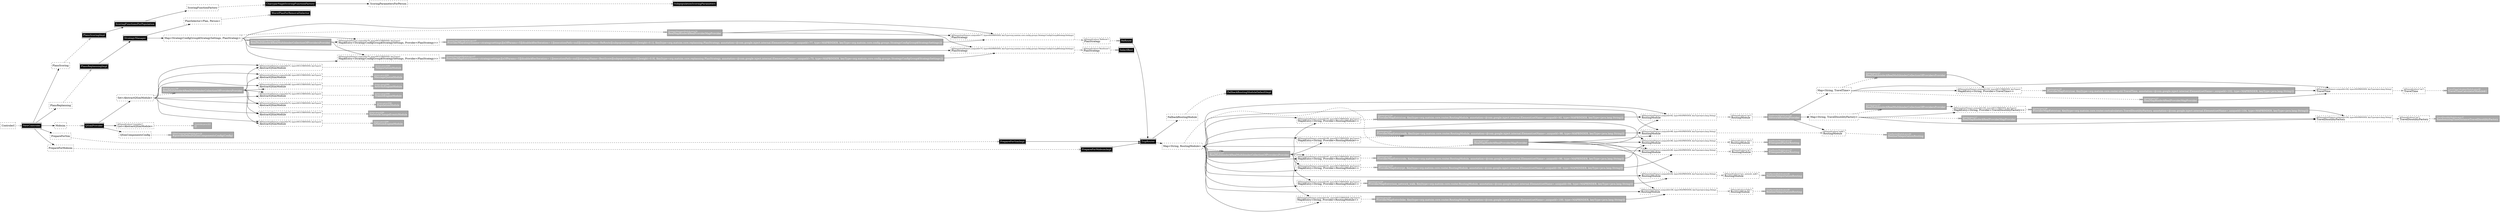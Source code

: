 digraph injector {
graph [rankdir=LR];
x53 [margin="0.02,0", shape=box, style=solid, label=<<table cellspacing="0" cellpadding="5" cellborder="0" border="0"><tr><td align="left" port="header" bgcolor="#aaaaaa"><font color="#ffffff" point-size="10">Arrays.java:4390<br align="left"/></font><font color="#ffffff">QNetsimEngineModule<br align="left"/></font></td></tr></table>>]
x89 [margin="0.02,0", shape=box, style=dashed, label=<<table cellspacing="0" cellpadding="5" cellborder="0" border="0"><tr><td align="left" port="header" bgcolor="#ffffff"><font color="#000000" point-size="10">@Element(setName=,uniqueId=104, type=MAPBINDER, keyType=java.lang.String)<br align="left"/></font><font color="#000000">TravelDisutilityFactory<br align="left"/></font></td></tr></table>>]
x41 [margin="0.02,0", shape=box, style=dashed, label=<<table cellspacing="0" cellpadding="5" cellborder="0" border="0"><tr><td align="left" port="header" bgcolor="#ffffff"><font color="#000000">PrepareForSim<br align="left"/></font></td></tr></table>>]
x63 [margin="0.02,0", shape=box, style=dashed, label=<<table cellspacing="0" cellpadding="5" cellborder="0" border="0"><tr><td align="left" port="header" bgcolor="#ffffff"><font color="#000000">PrepareForMobsim<br align="left"/></font></td></tr></table>>]
x11 [margin="0.02,0", shape=box, style=dashed, label=<<table cellspacing="0" cellpadding="5" cellborder="0" border="0"><tr><td align="left" port="header" bgcolor="#ffffff"><font color="#000000" point-size="10">@Element(setName=,uniqueId=100, type=MAPBINDER, keyType=java.lang.String)<br align="left"/></font><font color="#000000">RoutingModule<br align="left"/></font></td></tr></table>>]
x79 [margin="0.02,0", shape=box, style=solid, label=<<table cellspacing="0" cellpadding="5" cellborder="0" border="0"><tr><td align="left" port="header" bgcolor="#000000"><font color="#ffffff">SelectBest<br align="left"/></font></td></tr></table>>]
x56 [margin="0.02,0", shape=box, style=dashed, label=<<table cellspacing="0" cellpadding="5" cellborder="0" border="0"><tr><td align="left" port="header" bgcolor="#ffffff"><font color="#000000" point-size="10">@Element(setName=,uniqueId=68, type=MULTIBINDER, keyType=)<br align="left"/></font><font color="#000000">AbstractQSimModule<br align="left"/></font></td></tr></table>>]
x37 [margin="0.02,0", shape=box, style=solid, label=<<table cellspacing="0" cellpadding="5" cellborder="0" border="0"><tr><td align="left" port="header" bgcolor="#aaaaaa"><font color="#ffffff" point-size="10">TripRouterModule.java:60<br align="left"/></font><font color="#ffffff">BeelineTeleportationRouting<br align="left"/></font></td></tr></table>>]
x75 [margin="0.02,0", shape=box, style=dashed, label=<<table cellspacing="0" cellpadding="5" cellborder="0" border="0"><tr><td align="left" port="header" bgcolor="#ffffff"><font color="#000000">ScoringFunctionFactory<br align="left"/></font></td></tr></table>>]
x14 [margin="0.02,0", shape=box, style=solid, label=<<table cellspacing="0" cellpadding="5" cellborder="0" border="0"><tr><td align="left" port="header" bgcolor="#aaaaaa"><font color="#ffffff" point-size="10">Injector.java:129<br align="left"/></font><font color="#ffffff">ProviderMapEntry(non_network_walk, Key[type=org.matsim.core.router.RoutingModule, annotation=@com.google.inject.internal.Element(setName=,uniqueId=94, type=MAPBINDER, keyType=java.lang.String)])<br align="left"/></font></td></tr></table>>]
x84 [margin="0.02,0", shape=box, style=solid, label=<<table cellspacing="0" cellpadding="5" cellborder="0" border="0"><tr><td align="left" port="header" bgcolor="#aaaaaa"><font color="#ffffff" point-size="10">StrategyManagerModule.java:54<br align="left"/></font><font color="#ffffff">RealMultibinder$RealMultibinderCollectionOfProvidersProvider<br align="left"/></font></td></tr></table>>]
x104 [margin="0.02,0", shape=box, style=solid, label=<<table cellspacing="0" cellpadding="5" cellborder="0" border="0"><tr><td align="left" port="header" bgcolor="#aaaaaa"><font color="#ffffff" point-size="10">StrategyManagerModule.java:87<br align="left"/></font><font color="#ffffff">ProviderMapEntry([name=strategysettings][nOfParams=5][disableAfterIteration=-1][executionPath=null][strategyName=ReRoute][subpopulation=null][weight=0.1], Key[type=org.matsim.core.replanning.PlanStrategy, annotation=@com.google.inject.internal.Element(setName=,uniqueId=77, type=MAPBINDER, keyType=org.matsim.core.config.groups.StrategyConfigGroup$StrategySettings)])<br align="left"/></font></td></tr></table>>]
x55 [margin="0.02,0", shape=box, style=solid, label=<<table cellspacing="0" cellpadding="5" cellborder="0" border="0"><tr><td align="left" port="header" bgcolor="#aaaaaa"><font color="#ffffff" point-size="10">Arrays.java:4390<br align="left"/></font><font color="#ffffff">ActivityEngineModule<br align="left"/></font></td></tr></table>>]
x99 [margin="0.02,0", shape=box, style=dashed, label=<<table cellspacing="0" cellpadding="5" cellborder="0" border="0"><tr><td align="left" port="header" bgcolor="#ffffff"><font color="#000000" point-size="10">@Element(setName=,uniqueId=105, type=MULTIBINDER, keyType=)<br align="left"/></font><font color="#000000">Map$Entry&lt;String, Provider&lt;TravelDisutilityFactory&gt;&gt;<br align="left"/></font></td></tr></table>>]
x27 [margin="0.02,0", shape=box, style=dashed, label=<<table cellspacing="0" cellpadding="5" cellborder="0" border="0"><tr><td align="left" port="header" bgcolor="#ffffff"><font color="#000000" point-size="10">@Element(setName=,uniqueId=99, type=MULTIBINDER, keyType=)<br align="left"/></font><font color="#000000">Map$Entry&lt;String, Provider&lt;RoutingModule&gt;&gt;<br align="left"/></font></td></tr></table>>]
x42 [margin="0.02,0", shape=box, style=dashed, label=<<table cellspacing="0" cellpadding="5" cellborder="0" border="0"><tr><td align="left" port="header" bgcolor="#ffffff"><font color="#000000" point-size="10">@Named(value="non_network_walk")<br align="left"/></font><font color="#000000">RoutingModule<br align="left"/></font></td></tr></table>>]
x46 [margin="0.02,0", shape=box, style=dashed, label=<<table cellspacing="0" cellpadding="5" cellborder="0" border="0"><tr><td align="left" port="header" bgcolor="#ffffff"><font color="#000000" point-size="10">@Element(setName=,uniqueId=94, type=MAPBINDER, keyType=java.lang.String)<br align="left"/></font><font color="#000000">RoutingModule<br align="left"/></font></td></tr></table>>]
x23 [margin="0.02,0", shape=box, style=dashed, label=<<table cellspacing="0" cellpadding="5" cellborder="0" border="0"><tr><td align="left" port="header" bgcolor="#ffffff"><font color="#000000" point-size="10">@Named(value="car")<br align="left"/></font><font color="#000000">TravelTime<br align="left"/></font></td></tr></table>>]
x34 [margin="0.02,0", shape=box, style=dashed, label=<<table cellspacing="0" cellpadding="5" cellborder="0" border="0"><tr><td align="left" port="header" bgcolor="#ffffff"><font color="#000000">PlansScoring<br align="left"/></font></td></tr></table>>]
x95 [margin="0.02,0", shape=box, style=solid, label=<<table cellspacing="0" cellpadding="5" cellborder="0" border="0"><tr><td align="left" port="header" bgcolor="#aaaaaa"><font color="#ffffff" point-size="10">Controler.java:223<br align="left"/></font><font color="#ffffff">[]<br align="left"/></font></td></tr></table>>]
x58 [margin="0.02,0", shape=box, style=solid, label=<<table cellspacing="0" cellpadding="5" cellborder="0" border="0"><tr><td align="left" port="header" bgcolor="#000000"><font color="#ffffff">PlansScoringImpl<br align="left"/></font></td></tr></table>>]
x91 [margin="0.02,0", shape=box, style=solid, label=<<table cellspacing="0" cellpadding="5" cellborder="0" border="0"><tr><td align="left" port="header" bgcolor="#aaaaaa"><font color="#ffffff" point-size="10">TravelDisutilityModule.java:37<br align="left"/></font><font color="#ffffff">RandomizingTimeDistanceTravelDisutilityFactory<br align="left"/></font></td></tr></table>>]
x93 [margin="0.02,0", shape=box, style=solid, label=<<table cellspacing="0" cellpadding="5" cellborder="0" border="0"><tr><td align="left" port="header" bgcolor="#000000"><font color="#ffffff">QSimProvider<br align="left"/></font></td></tr></table>>]
x5 [margin="0.02,0", shape=box, style=dashed, label=<<table cellspacing="0" cellpadding="5" cellborder="0" border="0"><tr><td align="left" port="header" bgcolor="#ffffff"><font color="#000000">FallbackRoutingModule<br align="left"/></font></td></tr></table>>]
x60 [margin="0.02,0", shape=box, style=solid, label=<<table cellspacing="0" cellpadding="5" cellborder="0" border="0"><tr><td align="left" port="header" bgcolor="#aaaaaa"><font color="#ffffff" point-size="10">Modules.java:196<br align="left"/></font><font color="#ffffff">RealMultibinder$RealMultibinderCollectionOfProvidersProvider<br align="left"/></font></td></tr></table>>]
x54 [margin="0.02,0", shape=box, style=dashed, label=<<table cellspacing="0" cellpadding="5" cellborder="0" border="0"><tr><td align="left" port="header" bgcolor="#ffffff"><font color="#000000" point-size="10">@Element(setName=,uniqueId=69, type=MULTIBINDER, keyType=)<br align="left"/></font><font color="#000000">AbstractQSimModule<br align="left"/></font></td></tr></table>>]
x69 [margin="0.02,0", shape=box, style=solid, label=<<table cellspacing="0" cellpadding="5" cellborder="0" border="0"><tr><td align="left" port="header" bgcolor="#000000"><font color="#ffffff">TripRouter<br align="left"/></font></td></tr></table>>]
x17 [margin="0.02,0", shape=box, style=dashed, label=<<table cellspacing="0" cellpadding="5" cellborder="0" border="0"><tr><td align="left" port="header" bgcolor="#ffffff"><font color="#000000" point-size="10">@Element(setName=,uniqueId=91, type=MULTIBINDER, keyType=)<br align="left"/></font><font color="#000000">Map$Entry&lt;String, Provider&lt;RoutingModule&gt;&gt;<br align="left"/></font></td></tr></table>>]
x92 [margin="0.02,0", shape=box, style=dashed, label=<<table cellspacing="0" cellpadding="5" cellborder="0" border="0"><tr><td align="left" port="header" bgcolor="#ffffff"><font color="#000000">Mobsim<br align="left"/></font></td></tr></table>>]
x70 [margin="0.02,0", shape=box, style=dashed, label=<<table cellspacing="0" cellpadding="5" cellborder="0" border="0"><tr><td align="left" port="header" bgcolor="#ffffff"><font color="#000000" point-size="10">@Element(setName=,uniqueId=74, type=MULTIBINDER, keyType=)<br align="left"/></font><font color="#000000">AbstractQSimModule<br align="left"/></font></td></tr></table>>]
x57 [margin="0.02,0", shape=box, style=solid, label=<<table cellspacing="0" cellpadding="5" cellborder="0" border="0"><tr><td align="left" port="header" bgcolor="#aaaaaa"><font color="#ffffff" point-size="10">Arrays.java:4390<br align="left"/></font><font color="#ffffff">MessageQueueModule<br align="left"/></font></td></tr></table>>]
x26 [margin="0.02,0", shape=box, style=solid, label=<<table cellspacing="0" cellpadding="5" cellborder="0" border="0"><tr><td align="left" port="header" bgcolor="#aaaaaa"><font color="#ffffff" point-size="10">TripRouterModule.java:57<br align="left"/></font><font color="#ffffff">FreespeedFactorRouting<br align="left"/></font></td></tr></table>>]
x44 [margin="0.02,0", shape=box, style=dashed, label=<<table cellspacing="0" cellpadding="5" cellborder="0" border="0"><tr><td align="left" port="header" bgcolor="#ffffff"><font color="#000000">Map&lt;String, TravelDisutilityFactory&gt;<br align="left"/></font></td></tr></table>>]
x59 [margin="0.02,0", shape=box, style=solid, label=<<table cellspacing="0" cellpadding="5" cellborder="0" border="0"><tr><td align="left" port="header" bgcolor="#000000"><font color="#ffffff">PrepareForSimImpl<br align="left"/></font></td></tr></table>>]
x1 [margin="0.02,0", shape=box, style=solid, label=<<table cellspacing="0" cellpadding="5" cellborder="0" border="0"><tr><td align="left" port="header" bgcolor="#aaaaaa"><font color="#ffffff" point-size="10">TripRouterModule.java:57<br align="left"/></font><font color="#ffffff">FreespeedFactorRouting<br align="left"/></font></td></tr></table>>]
x90 [margin="0.02,0", shape=box, style=dashed, label=<<table cellspacing="0" cellpadding="5" cellborder="0" border="0"><tr><td align="left" port="header" bgcolor="#ffffff"><font color="#000000" point-size="10">@Named(value="car")<br align="left"/></font><font color="#000000">TravelDisutilityFactory<br align="left"/></font></td></tr></table>>]
x67 [margin="0.02,0", shape=box, style=dashed, label=<<table cellspacing="0" cellpadding="5" cellborder="0" border="0"><tr><td align="left" port="header" bgcolor="#ffffff"><font color="#000000" point-size="10">@Element(setName=,uniqueId=103, type=MULTIBINDER, keyType=)<br align="left"/></font><font color="#000000">Map$Entry&lt;String, Provider&lt;TravelTime&gt;&gt;<br align="left"/></font></td></tr></table>>]
x80 [margin="0.02,0", shape=box, style=solid, label=<<table cellspacing="0" cellpadding="5" cellborder="0" border="0"><tr><td align="left" port="header" bgcolor="#000000"><font color="#ffffff">StrategyManager<br align="left"/></font></td></tr></table>>]
x94 [margin="0.02,0", shape=box, style=dashed, label=<<table cellspacing="0" cellpadding="5" cellborder="0" border="0"><tr><td align="left" port="header" bgcolor="#ffffff"><font color="#000000" point-size="10">@Named(value="overrides")<br align="left"/></font><font color="#000000">List&lt;AbstractQSimModule&gt;<br align="left"/></font></td></tr></table>>]
x8 [margin="0.02,0", shape=box, style=solid, label=<<table cellspacing="0" cellpadding="5" cellborder="0" border="0"><tr><td align="left" port="header" bgcolor="#aaaaaa"><font color="#ffffff" point-size="10">TripRouterModule.java:60<br align="left"/></font><font color="#ffffff">BeelineTeleportationRouting<br align="left"/></font></td></tr></table>>]
x20 [margin="0.02,0", shape=box, style=solid, label=<<table cellspacing="0" cellpadding="5" cellborder="0" border="0"><tr><td align="left" port="header" bgcolor="#000000"><font color="#ffffff">ReRoute<br align="left"/></font></td></tr></table>>]
x32 [margin="0.02,0", shape=box, style=solid, label=<<table cellspacing="0" cellpadding="5" cellborder="0" border="0"><tr><td align="left" port="header" bgcolor="#aaaaaa"><font color="#ffffff" point-size="10">Injector.java:127<br align="left"/></font><font color="#ffffff">RealMultibinder$RealMultibinderCollectionOfProvidersProvider<br align="left"/></font></td></tr></table>>]
x98 [margin="0.02,0", shape=box, style=solid, label=<<table cellspacing="0" cellpadding="5" cellborder="0" border="0"><tr><td align="left" port="header" bgcolor="#aaaaaa"><font color="#ffffff" point-size="10">StrategyManagerModule.java:87<br align="left"/></font><font color="#ffffff">ProviderMapEntry([name=strategysettings][nOfParams=5][disableAfterIteration=-1][executionPath=null][strategyName=BestScore][subpopulation=null][weight=0.9], Key[type=org.matsim.core.replanning.PlanStrategy, annotation=@com.google.inject.internal.Element(setName=,uniqueId=75, type=MAPBINDER, keyType=org.matsim.core.config.groups.StrategyConfigGroup$StrategySettings)])<br align="left"/></font></td></tr></table>>]
x48 [margin="0.02,0", shape=box, style=dashed, label=<<table cellspacing="0" cellpadding="5" cellborder="0" border="0"><tr><td align="left" port="header" bgcolor="#ffffff"><font color="#000000">Map&lt;String, TravelTime&gt;<br align="left"/></font></td></tr></table>>]
x68 [margin="0.02,0", shape=box, style=solid, label=<<table cellspacing="0" cellpadding="5" cellborder="0" border="0"><tr><td align="left" port="header" bgcolor="#aaaaaa"><font color="#ffffff" point-size="10">Injector.java:129<br align="left"/></font><font color="#ffffff">ProviderMapEntry(car, Key[type=org.matsim.core.router.util.TravelTime, annotation=@com.google.inject.internal.Element(setName=,uniqueId=102, type=MAPBINDER, keyType=java.lang.String)])<br align="left"/></font></td></tr></table>>]
x29 [margin="0.02,0", shape=box, style=dashed, label=<<table cellspacing="0" cellpadding="5" cellborder="0" border="0"><tr><td align="left" port="header" bgcolor="#ffffff"><font color="#000000" point-size="10">@Element(setName=,uniqueId=97, type=MULTIBINDER, keyType=)<br align="left"/></font><font color="#000000">Map$Entry&lt;String, Provider&lt;RoutingModule&gt;&gt;<br align="left"/></font></td></tr></table>>]
x76 [margin="0.02,0", shape=box, style=solid, label=<<table cellspacing="0" cellpadding="5" cellborder="0" border="0"><tr><td align="left" port="header" bgcolor="#aaaaaa"><font color="#ffffff" point-size="10">Injector.java:127<br align="left"/></font><font color="#ffffff">RealMultibinder$RealMultibinderCollectionOfProvidersProvider<br align="left"/></font></td></tr></table>>]
x85 [margin="0.02,0", shape=box, style=solid, label=<<table cellspacing="0" cellpadding="5" cellborder="0" border="0"><tr><td align="left" port="header" bgcolor="#000000"><font color="#ffffff">ScoringFunctionsForPopulation<br align="left"/></font></td></tr></table>>]
x97 [margin="0.02,0", shape=box, style=dashed, label=<<table cellspacing="0" cellpadding="5" cellborder="0" border="0"><tr><td align="left" port="header" bgcolor="#ffffff"><font color="#000000" point-size="10">@Element(setName=,uniqueId=76, type=MULTIBINDER, keyType=)<br align="left"/></font><font color="#000000">Map$Entry&lt;StrategyConfigGroup$StrategySettings, Provider&lt;PlanStrategy&gt;&gt;<br align="left"/></font></td></tr></table>>]
x30 [margin="0.02,0", shape=box, style=solid, label=<<table cellspacing="0" cellpadding="5" cellborder="0" border="0"><tr><td align="left" port="header" bgcolor="#aaaaaa"><font color="#ffffff" point-size="10">Injector.java:129<br align="left"/></font><font color="#ffffff">ProviderMapEntry(ride, Key[type=org.matsim.core.router.RoutingModule, annotation=@com.google.inject.internal.Element(setName=,uniqueId=96, type=MAPBINDER, keyType=java.lang.String)])<br align="left"/></font></td></tr></table>>]
x0 [margin="0.02,0", shape=box, style=dashed, label=<<table cellspacing="0" cellpadding="5" cellborder="0" border="0"><tr><td align="left" port="header" bgcolor="#ffffff"><font color="#000000" point-size="10">@Named(value="pt")<br align="left"/></font><font color="#000000">RoutingModule<br align="left"/></font></td></tr></table>>]
x12 [margin="0.02,0", shape=box, style=solid, label=<<table cellspacing="0" cellpadding="5" cellborder="0" border="0"><tr><td align="left" port="header" bgcolor="#000000"><font color="#ffffff">FallbackRoutingModuleDefaultImpl<br align="left"/></font></td></tr></table>>]
x77 [margin="0.02,0", shape=box, style=solid, label=<<table cellspacing="0" cellpadding="5" cellborder="0" border="0"><tr><td align="left" port="header" bgcolor="#000000"><font color="#ffffff">PrepareForMobsimImpl<br align="left"/></font></td></tr></table>>]
x49 [margin="0.02,0", shape=box, style=dashed, label=<<table cellspacing="0" cellpadding="5" cellborder="0" border="0"><tr><td align="left" port="header" bgcolor="#ffffff"><font color="#000000">Map&lt;StrategyConfigGroup$StrategySettings, PlanStrategy&gt;<br align="left"/></font></td></tr></table>>]
x102 [margin="0.02,0", shape=box, style=solid, label=<<table cellspacing="0" cellpadding="5" cellborder="0" border="0"><tr><td align="left" port="header" bgcolor="#aaaaaa"><font color="#ffffff" point-size="10">StrategyManagerModule.java:54<br align="left"/></font><font color="#ffffff">RealMapBinder$RealProviderMapProvider<br align="left"/></font></td></tr></table>>]
x61 [margin="0.02,0", shape=box, style=dashed, label=<<table cellspacing="0" cellpadding="5" cellborder="0" border="0"><tr><td align="left" port="header" bgcolor="#ffffff"><font color="#000000" point-size="10">@Element(setName=,uniqueId=72, type=MULTIBINDER, keyType=)<br align="left"/></font><font color="#000000">AbstractQSimModule<br align="left"/></font></td></tr></table>>]
x82 [margin="0.02,0", shape=box, style=dashed, label=<<table cellspacing="0" cellpadding="5" cellborder="0" border="0"><tr><td align="left" port="header" bgcolor="#ffffff"><font color="#000000">PlanSelector&lt;Plan, Person&gt;<br align="left"/></font></td></tr></table>>]
x66 [margin="0.02,0", shape=box, style=dashed, label=<<table cellspacing="0" cellpadding="5" cellborder="0" border="0"><tr><td align="left" port="header" bgcolor="#ffffff"><font color="#000000" point-size="10">@Element(setName=,uniqueId=77, type=MAPBINDER, keyType=org.matsim.core.config.groups.StrategyConfigGroup$StrategySettings)<br align="left"/></font><font color="#000000">PlanStrategy<br align="left"/></font></td></tr></table>>]
x31 [margin="0.02,0", shape=box, style=dashed, label=<<table cellspacing="0" cellpadding="5" cellborder="0" border="0"><tr><td align="left" port="header" bgcolor="#ffffff"><font color="#000000" point-size="10">@Element(setName=,uniqueId=96, type=MAPBINDER, keyType=java.lang.String)<br align="left"/></font><font color="#000000">RoutingModule<br align="left"/></font></td></tr></table>>]
x64 [margin="0.02,0", shape=box, style=dashed, label=<<table cellspacing="0" cellpadding="5" cellborder="0" border="0"><tr><td align="left" port="header" bgcolor="#ffffff"><font color="#000000">ScoringParametersForPerson<br align="left"/></font></td></tr></table>>]
x25 [margin="0.02,0", shape=box, style=dashed, label=<<table cellspacing="0" cellpadding="5" cellborder="0" border="0"><tr><td align="left" port="header" bgcolor="#ffffff"><font color="#000000" point-size="10">@Named(value="ride")<br align="left"/></font><font color="#000000">RoutingModule<br align="left"/></font></td></tr></table>>]
x24 [margin="0.02,0", shape=box, style=solid, label=<<table cellspacing="0" cellpadding="5" cellborder="0" border="0"><tr><td align="left" port="header" bgcolor="#aaaaaa"><font color="#ffffff" point-size="10">TravelTimeCalculatorModule.java:69<br align="left"/></font><font color="#ffffff">TravelTimeCalculatorModule$1<br align="left"/></font></td></tr></table>>]
x7 [margin="0.02,0", shape=box, style=dashed, label=<<table cellspacing="0" cellpadding="5" cellborder="0" border="0"><tr><td align="left" port="header" bgcolor="#ffffff"><font color="#000000" point-size="10">@Named(value="bike")<br align="left"/></font><font color="#000000">RoutingModule<br align="left"/></font></td></tr></table>>]
x18 [margin="0.02,0", shape=box, style=solid, label=<<table cellspacing="0" cellpadding="5" cellborder="0" border="0"><tr><td align="left" port="header" bgcolor="#aaaaaa"><font color="#ffffff" point-size="10">Injector.java:129<br align="left"/></font><font color="#ffffff">ProviderMapEntry(pt, Key[type=org.matsim.core.router.RoutingModule, annotation=@com.google.inject.internal.Element(setName=,uniqueId=90, type=MAPBINDER, keyType=java.lang.String)])<br align="left"/></font></td></tr></table>>]
x9 [margin="0.02,0", shape=box, style=dashed, label=<<table cellspacing="0" cellpadding="5" cellborder="0" border="0"><tr><td align="left" port="header" bgcolor="#ffffff"><font color="#000000" point-size="10">@Named(value="car")<br align="left"/></font><font color="#000000">RoutingModule<br align="left"/></font></td></tr></table>>]
x73 [margin="0.02,0", shape=box, style=dashed, label=<<table cellspacing="0" cellpadding="5" cellborder="0" border="0"><tr><td align="left" port="header" bgcolor="#ffffff"><font color="#000000" point-size="10">@Element(setName=,uniqueId=73, type=MULTIBINDER, keyType=)<br align="left"/></font><font color="#000000">AbstractQSimModule<br align="left"/></font></td></tr></table>>]
x3 [margin="0.02,0", shape=box, style=dashed, label=<<table cellspacing="0" cellpadding="5" cellborder="0" border="0"><tr><td align="left" port="header" bgcolor="#ffffff"><font color="#000000">QSimComponentsConfig<br align="left"/></font></td></tr></table>>]
x2 [margin="0.02,0", shape=box, style=dashed, label=<<table cellspacing="0" cellpadding="5" cellborder="0" border="0"><tr><td align="left" port="header" bgcolor="#ffffff"><font color="#000000" point-size="10">@Named(value="ReRoute")<br align="left"/></font><font color="#000000">PlanStrategy<br align="left"/></font></td></tr></table>>]
x96 [margin="0.02,0", shape=box, style=dashed, label=<<table cellspacing="0" cellpadding="5" cellborder="0" border="0"><tr><td align="left" port="header" bgcolor="#ffffff"><font color="#000000">Map&lt;String, RoutingModule&gt;<br align="left"/></font></td></tr></table>>]
x101 [margin="0.02,0", shape=box, style=solid, label=<<table cellspacing="0" cellpadding="5" cellborder="0" border="0"><tr><td align="left" port="header" bgcolor="#000000"><font color="#ffffff">WorstPlanForRemovalSelector<br align="left"/></font></td></tr></table>>]
x4 [margin="0.02,0", shape=box, style=solid, label=<<table cellspacing="0" cellpadding="5" cellborder="0" border="0"><tr><td align="left" port="header" bgcolor="#aaaaaa"><font color="#ffffff" point-size="10">QSimComponentsModule.java:34<br align="left"/></font><font color="#ffffff">#provideDefaultQSimComponentsConfig(Config)<br align="left"/></font></td></tr></table>>]
x47 [margin="0.02,0", shape=box, style=dashed, label=<<table cellspacing="0" cellpadding="5" cellborder="0" border="0"><tr><td align="left" port="header" bgcolor="#ffffff"><font color="#000000" point-size="10">@Element(setName=,uniqueId=102, type=MAPBINDER, keyType=java.lang.String)<br align="left"/></font><font color="#000000">TravelTime<br align="left"/></font></td></tr></table>>]
x39 [margin="0.02,0", shape=box, style=dashed, label=<<table cellspacing="0" cellpadding="5" cellborder="0" border="0"><tr><td align="left" port="header" bgcolor="#ffffff"><font color="#000000" point-size="10">@Element(setName=,uniqueId=90, type=MAPBINDER, keyType=java.lang.String)<br align="left"/></font><font color="#000000">RoutingModule<br align="left"/></font></td></tr></table>>]
x71 [margin="0.02,0", shape=box, style=solid, label=<<table cellspacing="0" cellpadding="5" cellborder="0" border="0"><tr><td align="left" port="header" bgcolor="#aaaaaa"><font color="#ffffff" point-size="10">Arrays.java:4390<br align="left"/></font><font color="#ffffff">TransitEngineModule<br align="left"/></font></td></tr></table>>]
x10 [margin="0.02,0", shape=box, style=solid, label=<<table cellspacing="0" cellpadding="5" cellborder="0" border="0"><tr><td align="left" port="header" bgcolor="#aaaaaa"><font color="#ffffff" point-size="10">TripRouterModule.java:68<br align="left"/></font><font color="#ffffff">NetworkRoutingProvider<br align="left"/></font></td></tr></table>>]
x28 [margin="0.02,0", shape=box, style=solid, label=<<table cellspacing="0" cellpadding="5" cellborder="0" border="0"><tr><td align="left" port="header" bgcolor="#aaaaaa"><font color="#ffffff" point-size="10">Injector.java:129<br align="left"/></font><font color="#ffffff">ProviderMapEntry(walk, Key[type=org.matsim.core.router.RoutingModule, annotation=@com.google.inject.internal.Element(setName=,uniqueId=98, type=MAPBINDER, keyType=java.lang.String)])<br align="left"/></font></td></tr></table>>]
x6 [margin="0.02,0", shape=box, style=solid, label=<<table cellspacing="0" cellpadding="5" cellborder="0" border="0"><tr><td align="left" port="header" bgcolor="#aaaaaa"><font color="#ffffff" point-size="10">Injector.java:127<br align="left"/></font><font color="#ffffff">RealMapBinder$RealProviderMapProvider<br align="left"/></font></td></tr></table>>]
x40 [margin="0.02,0", shape=box, style=solid, label=<<table cellspacing="0" cellpadding="5" cellborder="0" border="0"><tr><td align="left" port="header" bgcolor="#aaaaaa"><font color="#ffffff" point-size="10">Injector.java:127<br align="left"/></font><font color="#ffffff">RealMultibinder$RealMultibinderCollectionOfProvidersProvider<br align="left"/></font></td></tr></table>>]
x100 [margin="0.02,0", shape=box, style=solid, label=<<table cellspacing="0" cellpadding="5" cellborder="0" border="0"><tr><td align="left" port="header" bgcolor="#aaaaaa"><font color="#ffffff" point-size="10">Injector.java:129<br align="left"/></font><font color="#ffffff">ProviderMapEntry(car, Key[type=org.matsim.core.router.costcalculators.TravelDisutilityFactory, annotation=@com.google.inject.internal.Element(setName=,uniqueId=104, type=MAPBINDER, keyType=java.lang.String)])<br align="left"/></font></td></tr></table>>]
x103 [margin="0.02,0", shape=box, style=dashed, label=<<table cellspacing="0" cellpadding="5" cellborder="0" border="0"><tr><td align="left" port="header" bgcolor="#ffffff"><font color="#000000" point-size="10">@Element(setName=,uniqueId=78, type=MULTIBINDER, keyType=)<br align="left"/></font><font color="#000000">Map$Entry&lt;StrategyConfigGroup$StrategySettings, Provider&lt;PlanStrategy&gt;&gt;<br align="left"/></font></td></tr></table>>]
x13 [margin="0.02,0", shape=box, style=dashed, label=<<table cellspacing="0" cellpadding="5" cellborder="0" border="0"><tr><td align="left" port="header" bgcolor="#ffffff"><font color="#000000" point-size="10">@Element(setName=,uniqueId=95, type=MULTIBINDER, keyType=)<br align="left"/></font><font color="#000000">Map$Entry&lt;String, Provider&lt;RoutingModule&gt;&gt;<br align="left"/></font></td></tr></table>>]
x19 [margin="0.02,0", shape=box, style=solid, label=<<table cellspacing="0" cellpadding="5" cellborder="0" border="0"><tr><td align="left" port="header" bgcolor="#aaaaaa"><font color="#ffffff" point-size="10">Injector.java:127<br align="left"/></font><font color="#ffffff">RealMapBinder$RealProviderMapProvider<br align="left"/></font></td></tr></table>>]
x83 [margin="0.02,0", shape=box, style=solid, label=<<table cellspacing="0" cellpadding="5" cellborder="0" border="0"><tr><td align="left" port="header" bgcolor="#aaaaaa"><font color="#ffffff" point-size="10">Injector.java:127<br align="left"/></font><font color="#ffffff">RealMapBinder$RealProviderMapProvider<br align="left"/></font></td></tr></table>>]
x43 [margin="0.02,0", shape=box, style=solid, label=<<table cellspacing="0" cellpadding="5" cellborder="0" border="0"><tr><td align="left" port="header" bgcolor="#aaaaaa"><font color="#ffffff" point-size="10">TripRouterModule.java:60<br align="left"/></font><font color="#ffffff">BeelineTeleportationRouting<br align="left"/></font></td></tr></table>>]
x81 [margin="0.02,0", shape=box, style=dashed, label=<<table cellspacing="0" cellpadding="5" cellborder="0" border="0"><tr><td align="left" port="header" bgcolor="#ffffff"><font color="#000000">Set&lt;AbstractQSimModule&gt;<br align="left"/></font></td></tr></table>>]
x33 [margin="0.02,0", shape=box, style=dashed, label=<<table cellspacing="0" cellpadding="5" cellborder="0" border="0"><tr><td align="left" port="header" bgcolor="#ffffff"><font color="#000000" point-size="10">@Element(setName=,uniqueId=98, type=MAPBINDER, keyType=java.lang.String)<br align="left"/></font><font color="#000000">RoutingModule<br align="left"/></font></td></tr></table>>]
x88 [margin="0.02,0", shape=box, style=solid, label=<<table cellspacing="0" cellpadding="5" cellborder="0" border="0"><tr><td align="left" port="header" bgcolor="#000000"><font color="#ffffff">CharyparNagelScoringFunctionFactory<br align="left"/></font></td></tr></table>>]
x16 [margin="0.02,0", shape=box, style=solid, label=<<table cellspacing="0" cellpadding="5" cellborder="0" border="0"><tr><td align="left" port="header" bgcolor="#aaaaaa"><font color="#ffffff" point-size="10">Injector.java:129<br align="left"/></font><font color="#ffffff">ProviderMapEntry(car, Key[type=org.matsim.core.router.RoutingModule, annotation=@com.google.inject.internal.Element(setName=,uniqueId=92, type=MAPBINDER, keyType=java.lang.String)])<br align="left"/></font></td></tr></table>>]
x74 [margin="0.02,0", shape=box, style=solid, label=<<table cellspacing="0" cellpadding="5" cellborder="0" border="0"><tr><td align="left" port="header" bgcolor="#aaaaaa"><font color="#ffffff" point-size="10">Arrays.java:4390<br align="left"/></font><font color="#ffffff">NetworkChangeEventsModule<br align="left"/></font></td></tr></table>>]
x72 [margin="0.02,0", shape=box, style=dashed, label=<<table cellspacing="0" cellpadding="5" cellborder="0" border="0"><tr><td align="left" port="header" bgcolor="#ffffff"><font color="#000000" point-size="10">@Element(setName=,uniqueId=75, type=MAPBINDER, keyType=org.matsim.core.config.groups.StrategyConfigGroup$StrategySettings)<br align="left"/></font><font color="#000000">PlanStrategy<br align="left"/></font></td></tr></table>>]
x65 [margin="0.02,0", shape=box, style=solid, label=<<table cellspacing="0" cellpadding="5" cellborder="0" border="0"><tr><td align="left" port="header" bgcolor="#000000"><font color="#ffffff">SubpopulationScoringParameters<br align="left"/></font></td></tr></table>>]
x86 [margin="0.02,0", shape=box, style=dashed, label=<<table cellspacing="0" cellpadding="5" cellborder="0" border="0"><tr><td align="left" port="header" bgcolor="#ffffff"><font color="#000000">PlansReplanning<br align="left"/></font></td></tr></table>>]
x52 [margin="0.02,0", shape=box, style=dashed, label=<<table cellspacing="0" cellpadding="5" cellborder="0" border="0"><tr><td align="left" port="header" bgcolor="#ffffff"><font color="#000000" point-size="10">@Element(setName=,uniqueId=70, type=MULTIBINDER, keyType=)<br align="left"/></font><font color="#000000">AbstractQSimModule<br align="left"/></font></td></tr></table>>]
x51 [margin="0.02,0", shape=box, style=solid, label=<<table cellspacing="0" cellpadding="5" cellborder="0" border="0"><tr><td align="left" port="header" bgcolor="#aaaaaa"><font color="#ffffff" point-size="10">Arrays.java:4390<br align="left"/></font><font color="#ffffff">TeleportationModule<br align="left"/></font></td></tr></table>>]
x78 [margin="0.02,0", shape=box, style=dashed, label=<<table cellspacing="0" cellpadding="5" cellborder="0" border="0"><tr><td align="left" port="header" bgcolor="#ffffff"><font color="#000000" point-size="10">@Named(value="BestScore")<br align="left"/></font><font color="#000000">PlanStrategy<br align="left"/></font></td></tr></table>>]
x21 [margin="0.02,0", shape=box, style=dashed, label=<<table cellspacing="0" cellpadding="5" cellborder="0" border="0"><tr><td align="left" port="header" bgcolor="#ffffff"><font color="#000000" point-size="10">@Element(setName=,uniqueId=101, type=MULTIBINDER, keyType=)<br align="left"/></font><font color="#000000">Map$Entry&lt;String, Provider&lt;RoutingModule&gt;&gt;<br align="left"/></font></td></tr></table>>]
x45 [margin="0.02,0", shape=box, style=dashed, label=<<table cellspacing="0" cellpadding="5" cellborder="0" border="0"><tr><td align="left" port="header" bgcolor="#ffffff"><font color="#000000" point-size="10">@Element(setName=,uniqueId=92, type=MAPBINDER, keyType=java.lang.String)<br align="left"/></font><font color="#000000">RoutingModule<br align="left"/></font></td></tr></table>>]
x35 [margin="0.02,0", shape=box, style=dashed, label=<<table cellspacing="0" cellpadding="5" cellborder="0" border="0"><tr><td align="left" port="header" bgcolor="#ffffff"><font color="#000000">ControlerI<br align="left"/></font></td></tr></table>>]
x22 [margin="0.02,0", shape=box, style=solid, label=<<table cellspacing="0" cellpadding="5" cellborder="0" border="0"><tr><td align="left" port="header" bgcolor="#aaaaaa"><font color="#ffffff" point-size="10">Injector.java:129<br align="left"/></font><font color="#ffffff">ProviderMapEntry(bike, Key[type=org.matsim.core.router.RoutingModule, annotation=@com.google.inject.internal.Element(setName=,uniqueId=100, type=MAPBINDER, keyType=java.lang.String)])<br align="left"/></font></td></tr></table>>]
x87 [margin="0.02,0", shape=box, style=solid, label=<<table cellspacing="0" cellpadding="5" cellborder="0" border="0"><tr><td align="left" port="header" bgcolor="#000000"><font color="#ffffff">PlansReplanningImpl<br align="left"/></font></td></tr></table>>]
x38 [margin="0.02,0", shape=box, style=solid, label=<<table cellspacing="0" cellpadding="5" cellborder="0" border="0"><tr><td align="left" port="header" bgcolor="#000000"><font color="#ffffff">NewControler<br align="left"/></font></td></tr></table>>]
x62 [margin="0.02,0", shape=box, style=solid, label=<<table cellspacing="0" cellpadding="5" cellborder="0" border="0"><tr><td align="left" port="header" bgcolor="#aaaaaa"><font color="#ffffff" point-size="10">Arrays.java:4390<br align="left"/></font><font color="#ffffff">PopulationModule<br align="left"/></font></td></tr></table>>]
x36 [margin="0.02,0", shape=box, style=dashed, label=<<table cellspacing="0" cellpadding="5" cellborder="0" border="0"><tr><td align="left" port="header" bgcolor="#ffffff"><font color="#000000" point-size="10">@Named(value="walk")<br align="left"/></font><font color="#000000">RoutingModule<br align="left"/></font></td></tr></table>>]
x50 [margin="0.02,0", shape=box, style=dashed, label=<<table cellspacing="0" cellpadding="5" cellborder="0" border="0"><tr><td align="left" port="header" bgcolor="#ffffff"><font color="#000000" point-size="10">@Element(setName=,uniqueId=71, type=MULTIBINDER, keyType=)<br align="left"/></font><font color="#000000">AbstractQSimModule<br align="left"/></font></td></tr></table>>]
x15 [margin="0.02,0", shape=box, style=dashed, label=<<table cellspacing="0" cellpadding="5" cellborder="0" border="0"><tr><td align="left" port="header" bgcolor="#ffffff"><font color="#000000" point-size="10">@Element(setName=,uniqueId=93, type=MULTIBINDER, keyType=)<br align="left"/></font><font color="#000000">Map$Entry&lt;String, Provider&lt;RoutingModule&gt;&gt;<br align="left"/></font></td></tr></table>>]
x0 -> x1 [style=dashed, arrowhead=onormalonormal, arrowtail=none]
x2 -> x20 [style=dashed, arrowhead=onormalonormal, arrowtail=none]
x3 -> x4 [style=dashed, arrowhead=onormalonormal, arrowtail=none]
x5 -> x12 [style=dashed, arrowhead=onormal, arrowtail=none]
x48:header:e -> x67 [style=solid, arrowhead=normal, arrowtail=none]
x44:header:e -> x99 [style=solid, arrowhead=normal, arrowtail=none]
x48:header:e -> x47 [style=solid, arrowhead=normal, arrowtail=none]
x44 -> x6 [style=dashed, arrowhead=onormalonormal, arrowtail=none]
x6:header:e -> x89 [style=solid, arrowhead=normal, arrowtail=none]
x96:header:e -> x17 [style=solid, arrowhead=normal, arrowtail=none]
x96:header:e -> x15 [style=solid, arrowhead=normal, arrowtail=none]
x96:header:e -> x13 [style=solid, arrowhead=normal, arrowtail=none]
x96:header:e -> x29 [style=solid, arrowhead=normal, arrowtail=none]
x96:header:e -> x27 [style=solid, arrowhead=normal, arrowtail=none]
x96:header:e -> x21 [style=solid, arrowhead=normal, arrowtail=none]
x7 -> x8 [style=dashed, arrowhead=onormalonormal, arrowtail=none]
x9 -> x10 [style=dashed, arrowhead=onormalonormal, arrowtail=none]
x10:m_37f7e85c:e -> x44 [style=solid, arrowhead=normal, arrowtail=none]
x10:m_67efb620:e -> x48 [style=solid, arrowhead=normal, arrowtail=none]
x10:m_b19b941e:e -> x36 [style=solid, arrowhead=normal, arrowtail=none]
x49:header:e -> x97 [style=solid, arrowhead=normal, arrowtail=none]
x49:header:e -> x103 [style=solid, arrowhead=normal, arrowtail=none]
x11 -> x7 [style=dashed, arrowhead=onormal, arrowtail=none]
x13 -> x14 [style=dashed, arrowhead=onormalonormal, arrowtail=none]
x14:header:e -> x46 [style=solid, arrowhead=normal, arrowtail=none]
x15 -> x16 [style=dashed, arrowhead=onormalonormal, arrowtail=none]
x16:header:e -> x45 [style=solid, arrowhead=normal, arrowtail=none]
x17 -> x18 [style=dashed, arrowhead=onormalonormal, arrowtail=none]
x18:header:e -> x39 [style=solid, arrowhead=normal, arrowtail=none]
x48 -> x19 [style=dashed, arrowhead=onormalonormal, arrowtail=none]
x19:header:e -> x47 [style=solid, arrowhead=normal, arrowtail=none]
x20:m_19e208aa:e -> x69 [style=solid, arrowhead=normal, arrowtail=none]
x21 -> x22 [style=dashed, arrowhead=onormalonormal, arrowtail=none]
x22:header:e -> x11 [style=solid, arrowhead=normal, arrowtail=none]
x23 -> x24 [style=dashed, arrowhead=onormalonormal, arrowtail=none]
x25 -> x26 [style=dashed, arrowhead=onormalonormal, arrowtail=none]
x27 -> x28 [style=dashed, arrowhead=onormalonormal, arrowtail=none]
x28:header:e -> x33 [style=solid, arrowhead=normal, arrowtail=none]
x29 -> x30 [style=dashed, arrowhead=onormalonormal, arrowtail=none]
x30:header:e -> x31 [style=solid, arrowhead=normal, arrowtail=none]
x31 -> x25 [style=dashed, arrowhead=onormal, arrowtail=none]
x96 -> x32 [style=dashed, arrowhead=onormalonormal, arrowtail=none]
x32:header:e -> x17 [style=solid, arrowhead=normal, arrowtail=none]
x32:header:e -> x15 [style=solid, arrowhead=normal, arrowtail=none]
x32:header:e -> x13 [style=solid, arrowhead=normal, arrowtail=none]
x32:header:e -> x29 [style=solid, arrowhead=normal, arrowtail=none]
x32:header:e -> x27 [style=solid, arrowhead=normal, arrowtail=none]
x32:header:e -> x21 [style=solid, arrowhead=normal, arrowtail=none]
x33 -> x36 [style=dashed, arrowhead=onormal, arrowtail=none]
x34 -> x58 [style=dashed, arrowhead=onormal, arrowtail=none]
x35 -> x38 [style=dashed, arrowhead=onormal, arrowtail=none]
x36 -> x37 [style=dashed, arrowhead=onormalonormal, arrowtail=none]
x38:m_86db3a50:e -> x41 [style=solid, arrowhead=normal, arrowtail=none]
x38:m_86db3a50:e -> x86 [style=solid, arrowhead=normal, arrowtail=none]
x38:m_86db3a50:e -> x92 [style=solid, arrowhead=normal, arrowtail=none]
x38:m_86db3a50:e -> x34 [style=solid, arrowhead=normal, arrowtail=none]
x38:m_86db3a50:e -> x63 [style=solid, arrowhead=normal, arrowtail=none]
x39 -> x0 [style=dashed, arrowhead=onormal, arrowtail=none]
x48 -> x40 [style=dashed, arrowhead=onormalonormal, arrowtail=none]
x40:header:e -> x67 [style=solid, arrowhead=normal, arrowtail=none]
x41 -> x59 [style=dashed, arrowhead=onormal, arrowtail=none]
x42 -> x43 [style=dashed, arrowhead=onormalonormal, arrowtail=none]
x44:header:e -> x89 [style=solid, arrowhead=normal, arrowtail=none]
x45 -> x9 [style=dashed, arrowhead=onormal, arrowtail=none]
x46 -> x42 [style=dashed, arrowhead=onormal, arrowtail=none]
x47 -> x23 [style=dashed, arrowhead=onormal, arrowtail=none]
x49:header:e -> x72 [style=solid, arrowhead=normal, arrowtail=none]
x49:header:e -> x66 [style=solid, arrowhead=normal, arrowtail=none]
x50 -> x51 [style=dashed, arrowhead=onormal, arrowtail=none]
x52 -> x53 [style=dashed, arrowhead=onormal, arrowtail=none]
x54 -> x55 [style=dashed, arrowhead=onormal, arrowtail=none]
x56 -> x57 [style=dashed, arrowhead=onormal, arrowtail=none]
x58:m_5c7478ec:e -> x85 [style=solid, arrowhead=normal, arrowtail=none]
x59:m_8f5c1d6f:e -> x69 [style=solid, arrowhead=normal, arrowtail=none]
x81 -> x60 [style=dashed, arrowhead=onormalonormal, arrowtail=none]
x60:header:e -> x56 [style=solid, arrowhead=normal, arrowtail=none]
x60:header:e -> x54 [style=solid, arrowhead=normal, arrowtail=none]
x60:header:e -> x52 [style=solid, arrowhead=normal, arrowtail=none]
x60:header:e -> x50 [style=solid, arrowhead=normal, arrowtail=none]
x60:header:e -> x61 [style=solid, arrowhead=normal, arrowtail=none]
x60:header:e -> x73 [style=solid, arrowhead=normal, arrowtail=none]
x60:header:e -> x70 [style=solid, arrowhead=normal, arrowtail=none]
x61 -> x62 [style=dashed, arrowhead=onormal, arrowtail=none]
x63 -> x77 [style=dashed, arrowhead=onormal, arrowtail=none]
x64 -> x65 [style=dashed, arrowhead=onormal, arrowtail=none]
x66 -> x2 [style=dashed, arrowhead=onormal, arrowtail=none]
x67 -> x68 [style=dashed, arrowhead=onormalonormal, arrowtail=none]
x68:header:e -> x47 [style=solid, arrowhead=normal, arrowtail=none]
x69:m_40b051f1:e -> x96 [style=solid, arrowhead=normal, arrowtail=none]
x69:m_40b051f1:e -> x5 [style=solid, arrowhead=normal, arrowtail=none]
x70 -> x71 [style=dashed, arrowhead=onormal, arrowtail=none]
x72 -> x78 [style=dashed, arrowhead=onormal, arrowtail=none]
x73 -> x74 [style=dashed, arrowhead=onormal, arrowtail=none]
x75 -> x88 [style=dashed, arrowhead=onormal, arrowtail=none]
x44 -> x76 [style=dashed, arrowhead=onormalonormal, arrowtail=none]
x76:header:e -> x99 [style=solid, arrowhead=normal, arrowtail=none]
x96:header:e -> x39 [style=solid, arrowhead=normal, arrowtail=none]
x96:header:e -> x45 [style=solid, arrowhead=normal, arrowtail=none]
x96:header:e -> x46 [style=solid, arrowhead=normal, arrowtail=none]
x96:header:e -> x31 [style=solid, arrowhead=normal, arrowtail=none]
x96:header:e -> x33 [style=solid, arrowhead=normal, arrowtail=none]
x96:header:e -> x11 [style=solid, arrowhead=normal, arrowtail=none]
x77:m_e0740bbf:e -> x69 [style=solid, arrowhead=normal, arrowtail=none]
x78 -> x79 [style=dashed, arrowhead=onormalonormal, arrowtail=none]
x80:m_a15cbe:e -> x49 [style=solid, arrowhead=normal, arrowtail=none]
x80:m_22c5ba93:e -> x82 [style=solid, arrowhead=normal, arrowtail=none]
x81:header:e -> x56 [style=solid, arrowhead=normal, arrowtail=none]
x81:header:e -> x54 [style=solid, arrowhead=normal, arrowtail=none]
x81:header:e -> x52 [style=solid, arrowhead=normal, arrowtail=none]
x81:header:e -> x50 [style=solid, arrowhead=normal, arrowtail=none]
x81:header:e -> x61 [style=solid, arrowhead=normal, arrowtail=none]
x81:header:e -> x73 [style=solid, arrowhead=normal, arrowtail=none]
x81:header:e -> x70 [style=solid, arrowhead=normal, arrowtail=none]
x82 -> x101 [style=dashed, arrowhead=onormal, arrowtail=none]
x96 -> x83 [style=dashed, arrowhead=onormalonormal, arrowtail=none]
x83:header:e -> x39 [style=solid, arrowhead=normal, arrowtail=none]
x83:header:e -> x45 [style=solid, arrowhead=normal, arrowtail=none]
x83:header:e -> x46 [style=solid, arrowhead=normal, arrowtail=none]
x83:header:e -> x31 [style=solid, arrowhead=normal, arrowtail=none]
x83:header:e -> x33 [style=solid, arrowhead=normal, arrowtail=none]
x83:header:e -> x11 [style=solid, arrowhead=normal, arrowtail=none]
x49 -> x84 [style=dashed, arrowhead=onormalonormal, arrowtail=none]
x84:header:e -> x97 [style=solid, arrowhead=normal, arrowtail=none]
x84:header:e -> x103 [style=solid, arrowhead=normal, arrowtail=none]
x85:m_d5fd2b09:e -> x75 [style=solid, arrowhead=normal, arrowtail=none]
x86 -> x87 [style=dashed, arrowhead=onormal, arrowtail=none]
x87:m_439a5ee6:e -> x80 [style=solid, arrowhead=normal, arrowtail=none]
x88:m_5f750a8c:e -> x64 [style=solid, arrowhead=normal, arrowtail=none]
x89 -> x90 [style=dashed, arrowhead=onormal, arrowtail=none]
x90 -> x91 [style=dashed, arrowhead=onormal, arrowtail=none]
x92 -> x93 [style=dashed, arrowhead=onormalonormal, arrowtail=none]
x93:m_1a704caa:e -> x81 [style=solid, arrowhead=normal, arrowtail=none]
x93:m_1a704caa:e -> x3 [style=solid, arrowhead=normal, arrowtail=none]
x93:m_1a704caa:e -> x94 [style=solid, arrowhead=normal, arrowtail=none]
x94 -> x95 [style=dashed, arrowhead=onormal, arrowtail=none]
x97 -> x98 [style=dashed, arrowhead=onormalonormal, arrowtail=none]
x98:header:e -> x72 [style=solid, arrowhead=normal, arrowtail=none]
x99 -> x100 [style=dashed, arrowhead=onormalonormal, arrowtail=none]
x100:header:e -> x89 [style=solid, arrowhead=normal, arrowtail=none]
x49 -> x102 [style=dashed, arrowhead=onormalonormal, arrowtail=none]
x102:header:e -> x72 [style=solid, arrowhead=normal, arrowtail=none]
x102:header:e -> x66 [style=solid, arrowhead=normal, arrowtail=none]
x103 -> x104 [style=dashed, arrowhead=onormalonormal, arrowtail=none]
x104:header:e -> x66 [style=solid, arrowhead=normal, arrowtail=none]
}
